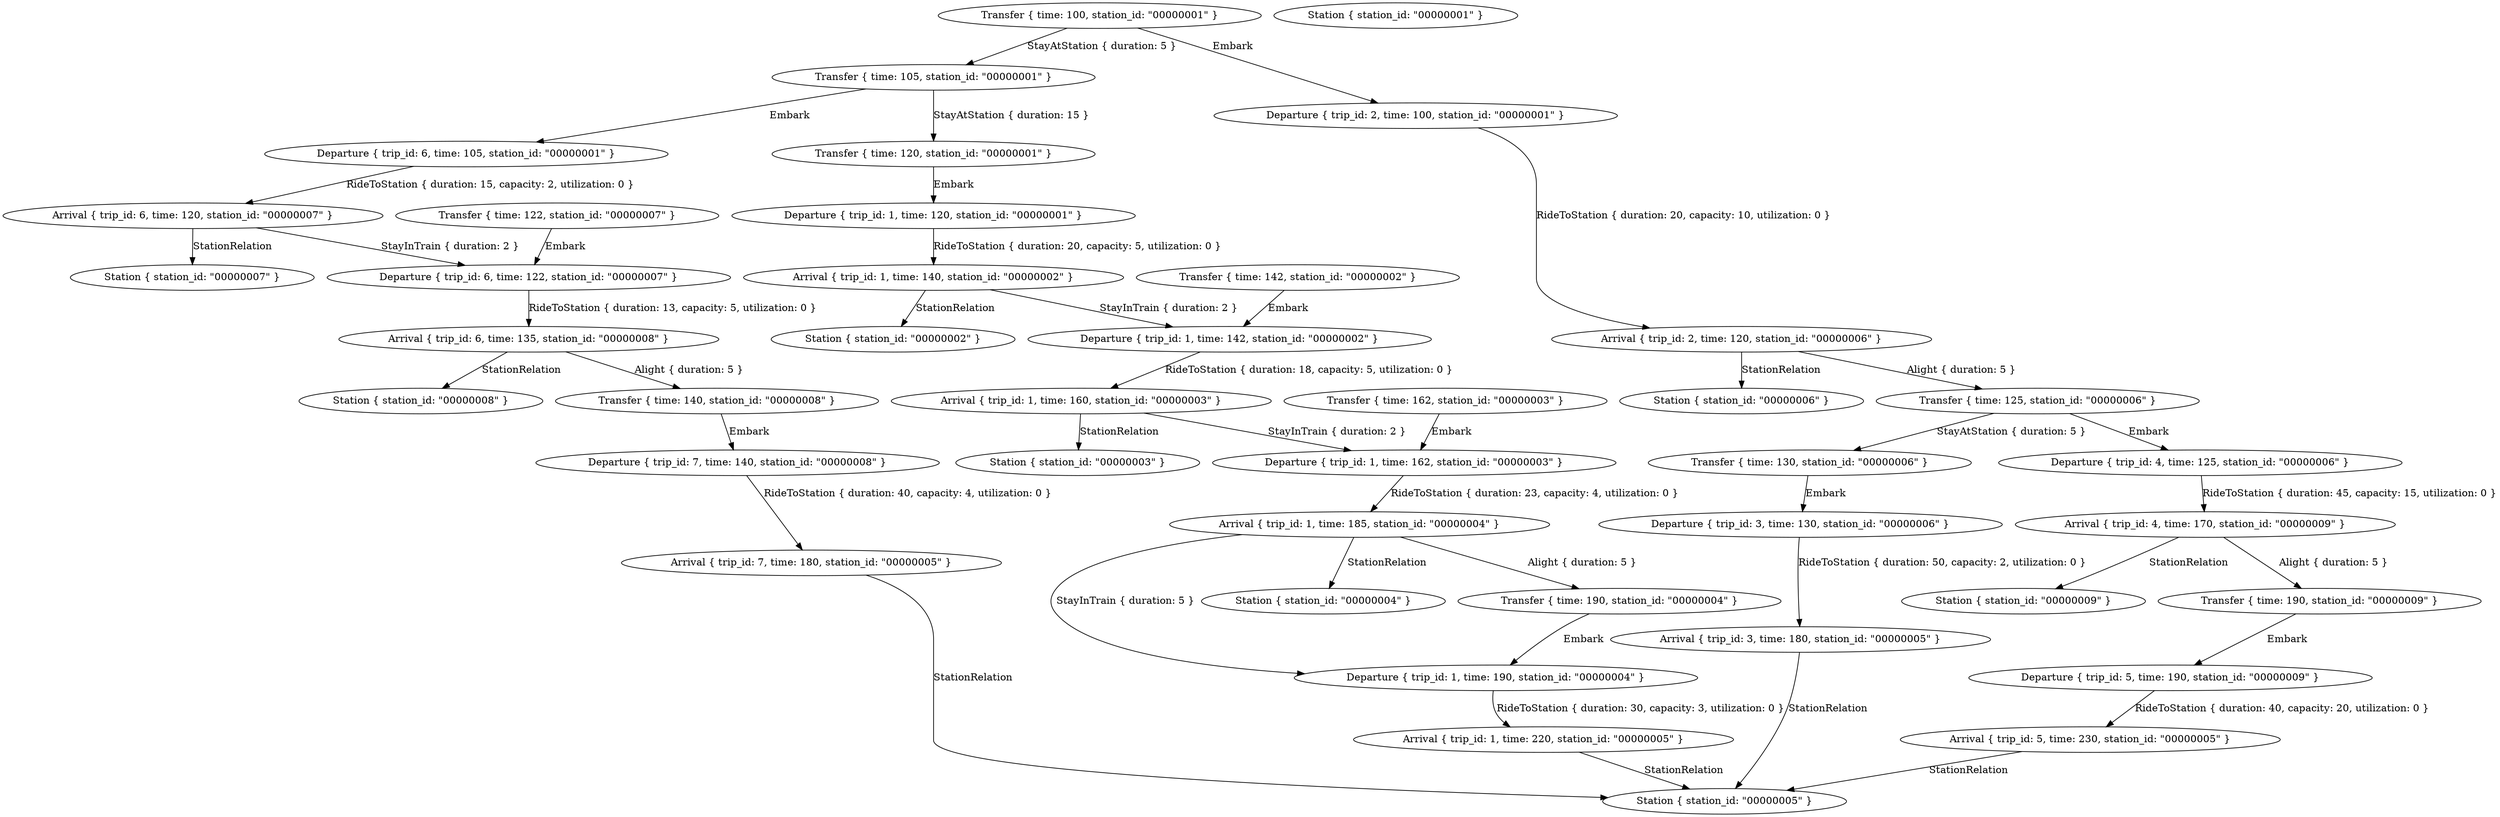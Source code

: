 digraph {
    0 [ label = "Arrival { trip_id: 1, time: 185, station_id: \"00000004\" }" ]
    1 [ label = "Departure { trip_id: 1, time: 162, station_id: \"00000003\" }" ]
    2 [ label = "Arrival { trip_id: 1, time: 140, station_id: \"00000002\" }" ]
    3 [ label = "Departure { trip_id: 1, time: 120, station_id: \"00000001\" }" ]
    4 [ label = "Arrival { trip_id: 1, time: 160, station_id: \"00000003\" }" ]
    5 [ label = "Departure { trip_id: 1, time: 142, station_id: \"00000002\" }" ]
    6 [ label = "Arrival { trip_id: 2, time: 120, station_id: \"00000006\" }" ]
    7 [ label = "Departure { trip_id: 2, time: 100, station_id: \"00000001\" }" ]
    8 [ label = "Arrival { trip_id: 7, time: 180, station_id: \"00000005\" }" ]
    9 [ label = "Departure { trip_id: 7, time: 140, station_id: \"00000008\" }" ]
    10 [ label = "Arrival { trip_id: 6, time: 135, station_id: \"00000008\" }" ]
    11 [ label = "Departure { trip_id: 6, time: 122, station_id: \"00000007\" }" ]
    12 [ label = "Arrival { trip_id: 3, time: 180, station_id: \"00000005\" }" ]
    13 [ label = "Departure { trip_id: 3, time: 130, station_id: \"00000006\" }" ]
    14 [ label = "Arrival { trip_id: 4, time: 170, station_id: \"00000009\" }" ]
    15 [ label = "Departure { trip_id: 4, time: 125, station_id: \"00000006\" }" ]
    16 [ label = "Arrival { trip_id: 5, time: 230, station_id: \"00000005\" }" ]
    17 [ label = "Departure { trip_id: 5, time: 190, station_id: \"00000009\" }" ]
    18 [ label = "Arrival { trip_id: 6, time: 120, station_id: \"00000007\" }" ]
    19 [ label = "Departure { trip_id: 6, time: 105, station_id: \"00000001\" }" ]
    20 [ label = "Arrival { trip_id: 1, time: 220, station_id: \"00000005\" }" ]
    21 [ label = "Departure { trip_id: 1, time: 190, station_id: \"00000004\" }" ]
    22 [ label = "Station { station_id: \"00000006\" }" ]
    23 [ label = "Transfer { time: 125, station_id: \"00000006\" }" ]
    24 [ label = "Transfer { time: 130, station_id: \"00000006\" }" ]
    25 [ label = "Station { station_id: \"00000008\" }" ]
    26 [ label = "Transfer { time: 140, station_id: \"00000008\" }" ]
    27 [ label = "Station { station_id: \"00000007\" }" ]
    28 [ label = "Transfer { time: 122, station_id: \"00000007\" }" ]
    29 [ label = "Station { station_id: \"00000001\" }" ]
    30 [ label = "Transfer { time: 105, station_id: \"00000001\" }" ]
    31 [ label = "Transfer { time: 120, station_id: \"00000001\" }" ]
    32 [ label = "Transfer { time: 100, station_id: \"00000001\" }" ]
    33 [ label = "Station { station_id: \"00000005\" }" ]
    34 [ label = "Station { station_id: \"00000004\" }" ]
    35 [ label = "Transfer { time: 190, station_id: \"00000004\" }" ]
    36 [ label = "Station { station_id: \"00000002\" }" ]
    37 [ label = "Transfer { time: 142, station_id: \"00000002\" }" ]
    38 [ label = "Station { station_id: \"00000009\" }" ]
    39 [ label = "Transfer { time: 190, station_id: \"00000009\" }" ]
    40 [ label = "Station { station_id: \"00000003\" }" ]
    41 [ label = "Transfer { time: 162, station_id: \"00000003\" }" ]
    1 -> 0 [ label = "RideToStation { duration: 23, capacity: 4, utilization: 0 }" ]
    3 -> 2 [ label = "RideToStation { duration: 20, capacity: 5, utilization: 0 }" ]
    5 -> 4 [ label = "RideToStation { duration: 18, capacity: 5, utilization: 0 }" ]
    7 -> 6 [ label = "RideToStation { duration: 20, capacity: 10, utilization: 0 }" ]
    9 -> 8 [ label = "RideToStation { duration: 40, capacity: 4, utilization: 0 }" ]
    11 -> 10 [ label = "RideToStation { duration: 13, capacity: 5, utilization: 0 }" ]
    13 -> 12 [ label = "RideToStation { duration: 50, capacity: 2, utilization: 0 }" ]
    15 -> 14 [ label = "RideToStation { duration: 45, capacity: 15, utilization: 0 }" ]
    17 -> 16 [ label = "RideToStation { duration: 40, capacity: 20, utilization: 0 }" ]
    19 -> 18 [ label = "RideToStation { duration: 15, capacity: 2, utilization: 0 }" ]
    21 -> 20 [ label = "RideToStation { duration: 30, capacity: 3, utilization: 0 }" ]
    23 -> 15 [ label = "Embark" ]
    24 -> 13 [ label = "Embark" ]
    23 -> 24 [ label = "StayAtStation { duration: 5 }" ]
    6 -> 22 [ label = "StationRelation" ]
    6 -> 23 [ label = "Alight { duration: 5 }" ]
    26 -> 9 [ label = "Embark" ]
    10 -> 25 [ label = "StationRelation" ]
    10 -> 26 [ label = "Alight { duration: 5 }" ]
    28 -> 11 [ label = "Embark" ]
    18 -> 11 [ label = "StayInTrain { duration: 2 }" ]
    18 -> 27 [ label = "StationRelation" ]
    30 -> 19 [ label = "Embark" ]
    31 -> 3 [ label = "Embark" ]
    32 -> 7 [ label = "Embark" ]
    32 -> 30 [ label = "StayAtStation { duration: 5 }" ]
    30 -> 31 [ label = "StayAtStation { duration: 15 }" ]
    12 -> 33 [ label = "StationRelation" ]
    20 -> 33 [ label = "StationRelation" ]
    16 -> 33 [ label = "StationRelation" ]
    8 -> 33 [ label = "StationRelation" ]
    35 -> 21 [ label = "Embark" ]
    0 -> 21 [ label = "StayInTrain { duration: 5 }" ]
    0 -> 34 [ label = "StationRelation" ]
    0 -> 35 [ label = "Alight { duration: 5 }" ]
    37 -> 5 [ label = "Embark" ]
    2 -> 5 [ label = "StayInTrain { duration: 2 }" ]
    2 -> 36 [ label = "StationRelation" ]
    39 -> 17 [ label = "Embark" ]
    14 -> 38 [ label = "StationRelation" ]
    14 -> 39 [ label = "Alight { duration: 5 }" ]
    41 -> 1 [ label = "Embark" ]
    4 -> 1 [ label = "StayInTrain { duration: 2 }" ]
    4 -> 40 [ label = "StationRelation" ]
}
